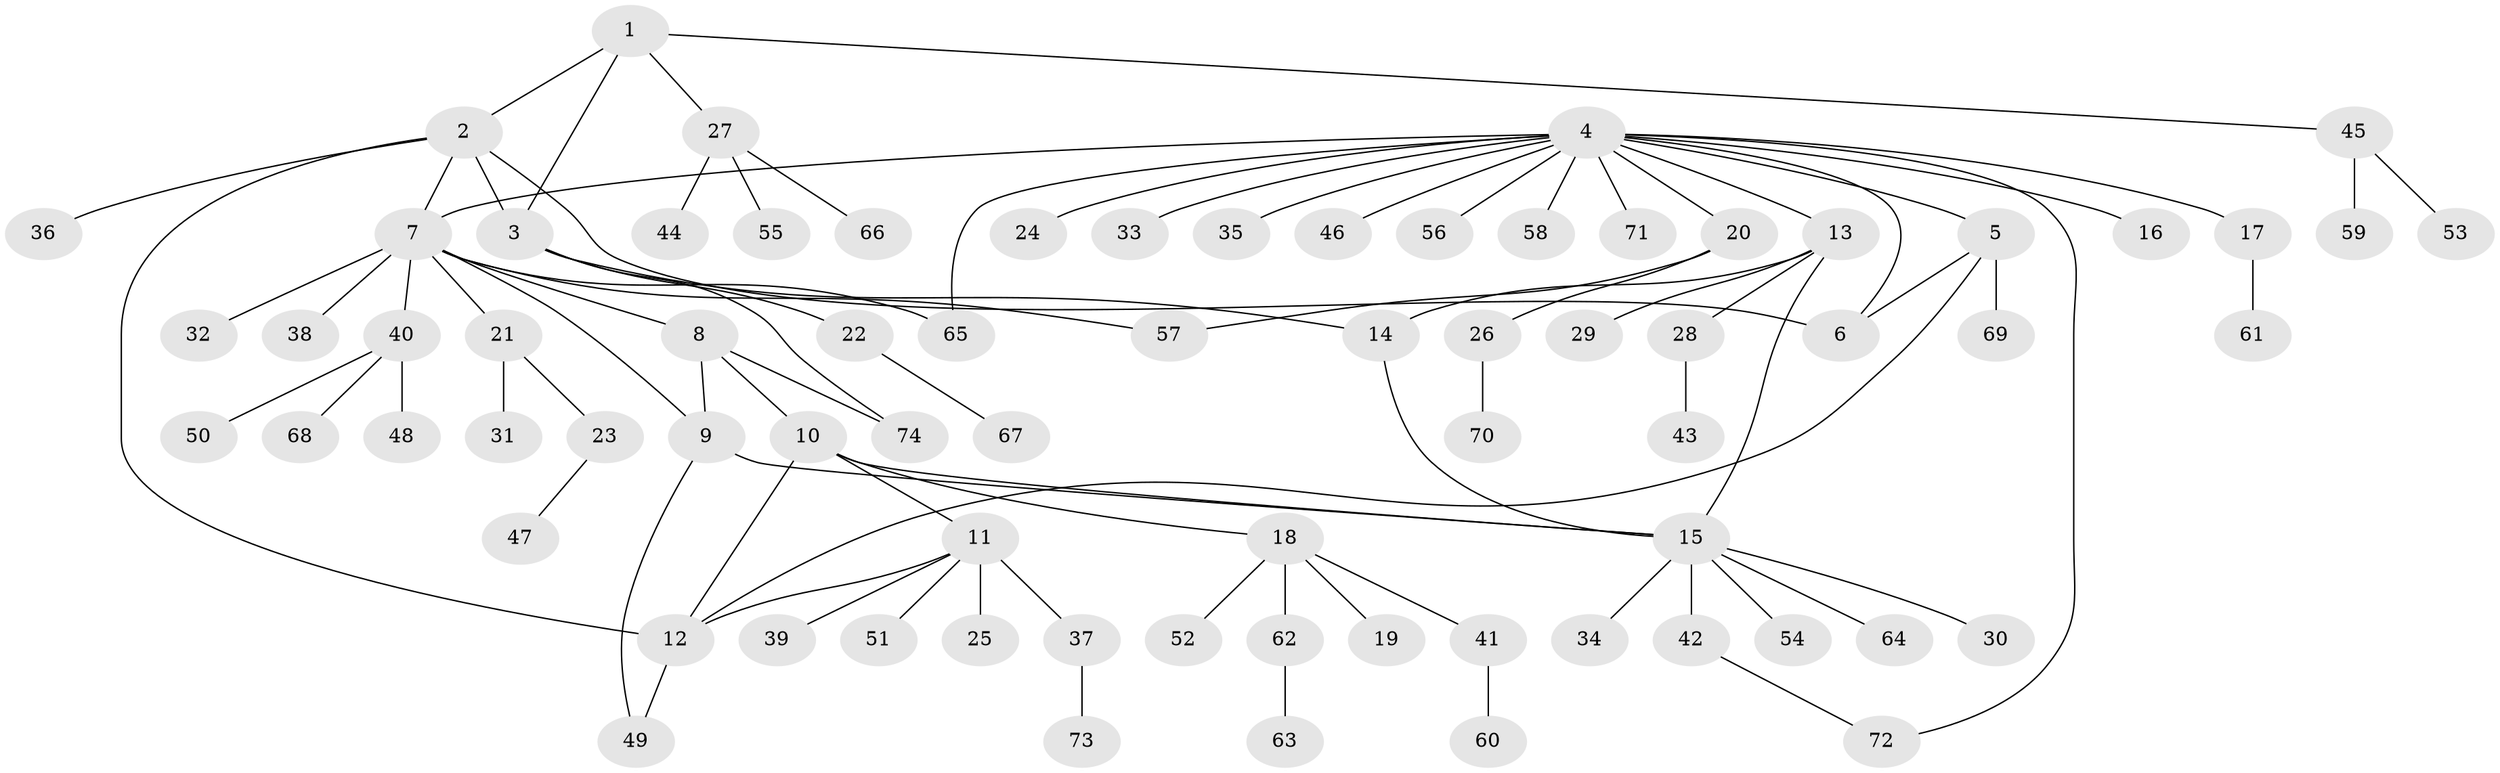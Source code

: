 // coarse degree distribution, {8: 0.045454545454545456, 7: 0.045454545454545456, 10: 0.045454545454545456, 2: 0.09090909090909091, 3: 0.045454545454545456, 1: 0.7272727272727273}
// Generated by graph-tools (version 1.1) at 2025/19/03/04/25 18:19:52]
// undirected, 74 vertices, 89 edges
graph export_dot {
graph [start="1"]
  node [color=gray90,style=filled];
  1;
  2;
  3;
  4;
  5;
  6;
  7;
  8;
  9;
  10;
  11;
  12;
  13;
  14;
  15;
  16;
  17;
  18;
  19;
  20;
  21;
  22;
  23;
  24;
  25;
  26;
  27;
  28;
  29;
  30;
  31;
  32;
  33;
  34;
  35;
  36;
  37;
  38;
  39;
  40;
  41;
  42;
  43;
  44;
  45;
  46;
  47;
  48;
  49;
  50;
  51;
  52;
  53;
  54;
  55;
  56;
  57;
  58;
  59;
  60;
  61;
  62;
  63;
  64;
  65;
  66;
  67;
  68;
  69;
  70;
  71;
  72;
  73;
  74;
  1 -- 2;
  1 -- 3;
  1 -- 27;
  1 -- 45;
  2 -- 3;
  2 -- 6;
  2 -- 7;
  2 -- 12;
  2 -- 36;
  3 -- 14;
  3 -- 22;
  3 -- 74;
  4 -- 5;
  4 -- 6;
  4 -- 7;
  4 -- 13;
  4 -- 16;
  4 -- 17;
  4 -- 20;
  4 -- 24;
  4 -- 33;
  4 -- 35;
  4 -- 46;
  4 -- 56;
  4 -- 58;
  4 -- 65;
  4 -- 71;
  4 -- 72;
  5 -- 6;
  5 -- 12;
  5 -- 69;
  7 -- 8;
  7 -- 9;
  7 -- 21;
  7 -- 32;
  7 -- 38;
  7 -- 40;
  7 -- 57;
  7 -- 65;
  8 -- 9;
  8 -- 10;
  8 -- 74;
  9 -- 15;
  9 -- 49;
  10 -- 11;
  10 -- 12;
  10 -- 15;
  10 -- 18;
  11 -- 12;
  11 -- 25;
  11 -- 37;
  11 -- 39;
  11 -- 51;
  12 -- 49;
  13 -- 14;
  13 -- 15;
  13 -- 28;
  13 -- 29;
  14 -- 15;
  15 -- 30;
  15 -- 34;
  15 -- 42;
  15 -- 54;
  15 -- 64;
  17 -- 61;
  18 -- 19;
  18 -- 41;
  18 -- 52;
  18 -- 62;
  20 -- 26;
  20 -- 57;
  21 -- 23;
  21 -- 31;
  22 -- 67;
  23 -- 47;
  26 -- 70;
  27 -- 44;
  27 -- 55;
  27 -- 66;
  28 -- 43;
  37 -- 73;
  40 -- 48;
  40 -- 50;
  40 -- 68;
  41 -- 60;
  42 -- 72;
  45 -- 53;
  45 -- 59;
  62 -- 63;
}
